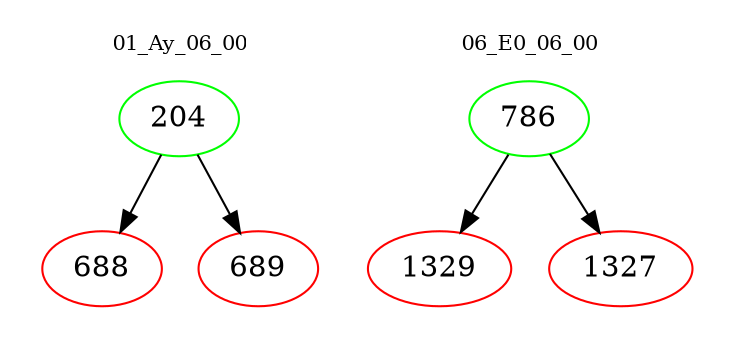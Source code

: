digraph{
subgraph cluster_0 {
color = white
label = "01_Ay_06_00";
fontsize=10;
T0_204 [label="204", color="green"]
T0_204 -> T0_688 [color="black"]
T0_688 [label="688", color="red"]
T0_204 -> T0_689 [color="black"]
T0_689 [label="689", color="red"]
}
subgraph cluster_1 {
color = white
label = "06_E0_06_00";
fontsize=10;
T1_786 [label="786", color="green"]
T1_786 -> T1_1329 [color="black"]
T1_1329 [label="1329", color="red"]
T1_786 -> T1_1327 [color="black"]
T1_1327 [label="1327", color="red"]
}
}
